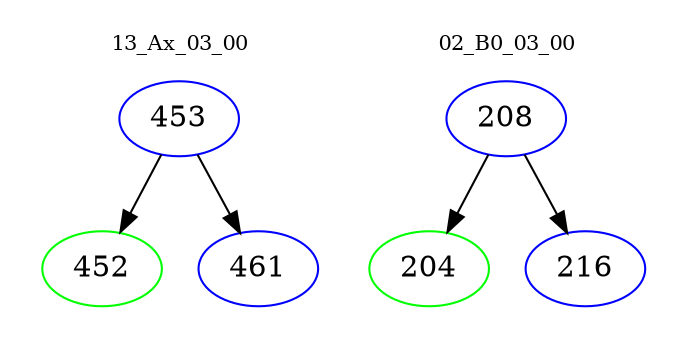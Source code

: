 digraph{
subgraph cluster_0 {
color = white
label = "13_Ax_03_00";
fontsize=10;
T0_453 [label="453", color="blue"]
T0_453 -> T0_452 [color="black"]
T0_452 [label="452", color="green"]
T0_453 -> T0_461 [color="black"]
T0_461 [label="461", color="blue"]
}
subgraph cluster_1 {
color = white
label = "02_B0_03_00";
fontsize=10;
T1_208 [label="208", color="blue"]
T1_208 -> T1_204 [color="black"]
T1_204 [label="204", color="green"]
T1_208 -> T1_216 [color="black"]
T1_216 [label="216", color="blue"]
}
}
